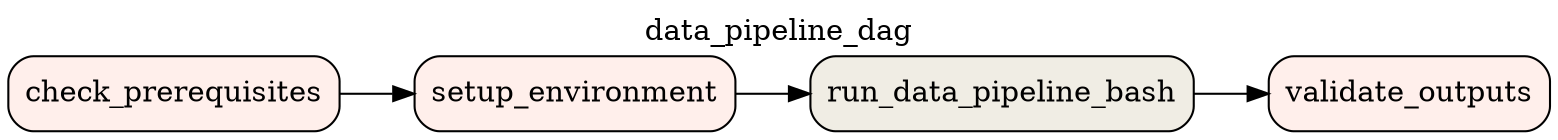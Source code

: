 digraph data_pipeline_dag {
	graph [label=data_pipeline_dag labelloc=t rankdir=LR]
	check_prerequisites [color="#000000" fillcolor="#ffefeb" label=check_prerequisites shape=rectangle style="filled,rounded"]
	run_data_pipeline_bash [color="#000000" fillcolor="#f0ede4" label=run_data_pipeline_bash shape=rectangle style="filled,rounded"]
	setup_environment [color="#000000" fillcolor="#ffefeb" label=setup_environment shape=rectangle style="filled,rounded"]
	validate_outputs [color="#000000" fillcolor="#ffefeb" label=validate_outputs shape=rectangle style="filled,rounded"]
	check_prerequisites -> setup_environment
	run_data_pipeline_bash -> validate_outputs
	setup_environment -> run_data_pipeline_bash
}
